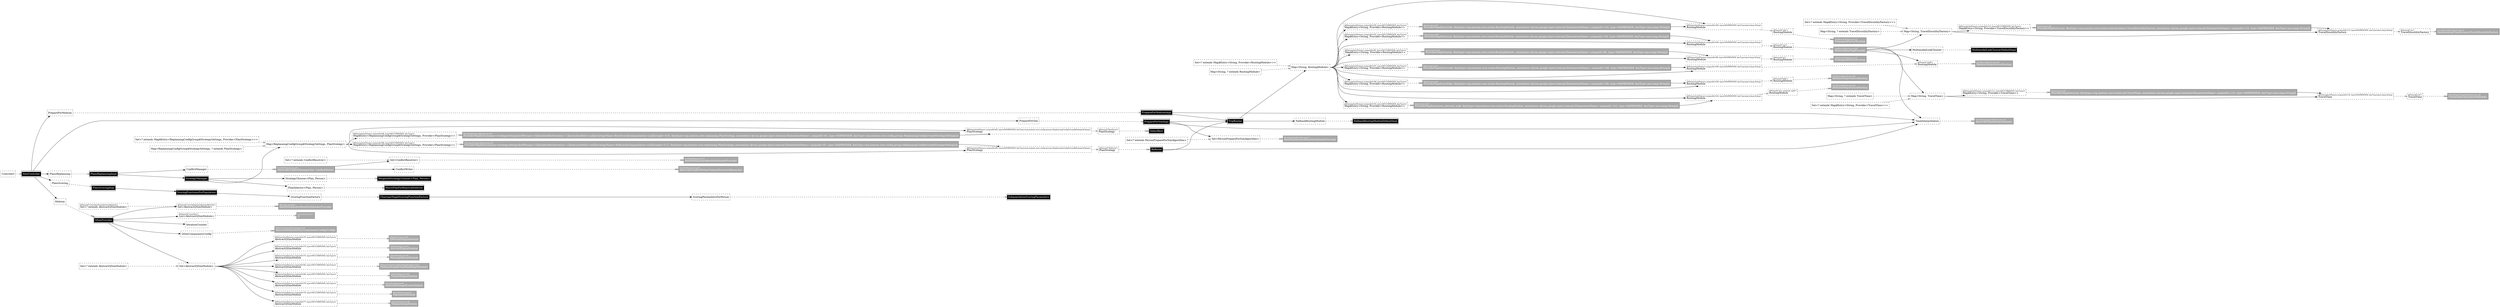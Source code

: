 digraph injector {
graph [rankdir=LR];
x31 [margin="0.02,0", shape=box, style=solid, label=<<table cellspacing="0" cellpadding="5" cellborder="0" border="0"><tr><td align="left" port="header" bgcolor="#aaaaaa"><font color="#ffffff" point-size="10">TripRouterModule.java:60<br align="left"/></font><font color="#ffffff">BeelineTeleportationRouting<br align="left"/></font></td></tr></table>>]
x37 [margin="0.02,0", shape=box, style=dashed, label=<<table cellspacing="0" cellpadding="5" cellborder="0" border="0"><tr><td align="left" port="header" bgcolor="#ffffff"><font color="#000000">Set&lt;? extends Map$Entry&lt;ReplanningConfigGroup$StrategySettings, Provider&lt;PlanStrategy&gt;&gt;&gt;<br align="left"/></font></td></tr></table>>]
x112 [margin="0.02,0", shape=box, style=dashed, label=<<table cellspacing="0" cellpadding="5" cellborder="0" border="0"><tr><td align="left" port="header" bgcolor="#ffffff"><font color="#000000" point-size="10">@Element(setName=,uniqueId=105, type=MULTIBINDER, keyType=)<br align="left"/></font><font color="#000000">Map$Entry&lt;String, Provider&lt;RoutingModule&gt;&gt;<br align="left"/></font></td></tr></table>>]
x91 [margin="0.02,0", shape=box, style=dashed, label=<<table cellspacing="0" cellpadding="5" cellborder="0" border="0"><tr><td align="left" port="header" bgcolor="#ffffff"><font color="#000000">Map&lt;String, ? extends TravelDisutilityFactory&gt;<br align="left"/></font></td></tr></table>>]
x20 [margin="0.02,0", shape=box, style=dashed, label=<<table cellspacing="0" cellpadding="5" cellborder="0" border="0"><tr><td align="left" port="header" bgcolor="#ffffff"><font color="#000000" point-size="10">@Element(setName=,uniqueId=76, type=MULTIBINDER, keyType=)<br align="left"/></font><font color="#000000">AbstractQSimModule<br align="left"/></font></td></tr></table>>]
x64 [margin="0.02,0", shape=box, style=dashed, label=<<table cellspacing="0" cellpadding="5" cellborder="0" border="0"><tr><td align="left" port="header" bgcolor="#ffffff"><font color="#000000">PlanSelector&lt;Plan, Person&gt;<br align="left"/></font></td></tr></table>>]
x11 [margin="0.02,0", shape=box, style=dashed, label=<<table cellspacing="0" cellpadding="5" cellborder="0" border="0"><tr><td align="left" port="header" bgcolor="#ffffff"><font color="#000000">Set&lt;ConflictResolver&gt;<br align="left"/></font></td></tr></table>>]
x113 [margin="0.02,0", shape=box, style=solid, label=<<table cellspacing="0" cellpadding="5" cellborder="0" border="0"><tr><td align="left" port="header" bgcolor="#aaaaaa"><font color="#ffffff" point-size="10">Injector.java:129<br align="left"/></font><font color="#ffffff">ProviderMapEntry(ride, Key[type=org.matsim.core.router.RoutingModule, annotation=@com.google.inject.internal.Element(setName=,uniqueId=104, type=MAPBINDER, keyType=java.lang.String)])<br align="left"/></font></td></tr></table>>]
x48 [margin="0.02,0", shape=box, style=dashed, label=<<table cellspacing="0" cellpadding="5" cellborder="0" border="0"><tr><td align="left" port="header" bgcolor="#ffffff"><font color="#000000">Set&lt;? extends PersonPrepareForSimAlgorithm&gt;<br align="left"/></font></td></tr></table>>]
x104 [margin="0.02,0", shape=box, style=dashed, label=<<table cellspacing="0" cellpadding="5" cellborder="0" border="0"><tr><td align="left" port="header" bgcolor="#ffffff"><font color="#000000">PlansReplanning<br align="left"/></font></td></tr></table>>]
x55 [margin="0.02,0", shape=box, style=dashed, label=<<table cellspacing="0" cellpadding="5" cellborder="0" border="0"><tr><td align="left" port="header" bgcolor="#ffffff"><font color="#000000" point-size="10">@Element(setName=,uniqueId=86, type=MULTIBINDER, keyType=)<br align="left"/></font><font color="#000000">Map$Entry&lt;ReplanningConfigGroup$StrategySettings, Provider&lt;PlanStrategy&gt;&gt;<br align="left"/></font></td></tr></table>>]
x56 [margin="0.02,0", shape=box, style=solid, label=<<table cellspacing="0" cellpadding="5" cellborder="0" border="0"><tr><td align="left" port="header" bgcolor="#aaaaaa"><font color="#ffffff" point-size="10">StrategyManagerModule.java:92<br align="left"/></font><font color="#ffffff">ProviderMapEntry([name=strategysettings][nOfParams=5][disableAfterIteration=-1][executionPath=null][strategyName=ReRoute][subpopulation=null][weight=0.1], Key[type=org.matsim.core.replanning.PlanStrategy, annotation=@com.google.inject.internal.Element(setName=,uniqueId=85, type=MAPBINDER, keyType=org.matsim.core.config.groups.ReplanningConfigGroup$StrategySettings)])<br align="left"/></font></td></tr></table>>]
x21 [margin="0.02,0", shape=box, style=solid, label=<<table cellspacing="0" cellpadding="5" cellborder="0" border="0"><tr><td align="left" port="header" bgcolor="#aaaaaa"><font color="#ffffff" point-size="10">QSimModule.java:85<br align="left"/></font><font color="#ffffff">QNetsimEngineModule<br align="left"/></font></td></tr></table>>]
x30 [margin="0.02,0", shape=box, style=dashed, label=<<table cellspacing="0" cellpadding="5" cellborder="0" border="0"><tr><td align="left" port="header" bgcolor="#ffffff"><font color="#000000" point-size="10">@Named("non_network_walk")<br align="left"/></font><font color="#000000">RoutingModule<br align="left"/></font></td></tr></table>>]
x73 [margin="0.02,0", shape=box, style=dashed, label=<<table cellspacing="0" cellpadding="5" cellborder="0" border="0"><tr><td align="left" port="header" bgcolor="#ffffff"><font color="#000000" point-size="10">@Element(setName=,uniqueId=102, type=MAPBINDER, keyType=java.lang.String)<br align="left"/></font><font color="#000000">RoutingModule<br align="left"/></font></td></tr></table>>]
x46 [margin="0.02,0", shape=box, style=solid, label=<<table cellspacing="0" cellpadding="5" cellborder="0" border="0"><tr><td align="left" port="header" bgcolor="#aaaaaa"><font color="#ffffff" point-size="10">Injector.java:129<br align="left"/></font><font color="#ffffff">ProviderMapEntry(car, Key[type=org.matsim.core.router.util.TravelTime, annotation=@com.google.inject.internal.Element(setName=,uniqueId=110, type=MAPBINDER, keyType=java.lang.String)])<br align="left"/></font></td></tr></table>>]
x79 [margin="0.02,0", shape=box, style=solid, label=<<table cellspacing="0" cellpadding="5" cellborder="0" border="0"><tr><td align="left" port="header" bgcolor="#aaaaaa"><font color="#ffffff" point-size="10">TimeInterpretationModule.java:16<br align="left"/></font><font color="#ffffff">#provideTimeInterpretation()<br align="left"/></font></td></tr></table>>]
x116 [margin="0.02,0", shape=box, style=solid, label=<<table cellspacing="0" cellpadding="5" cellborder="0" border="0"><tr><td align="left" port="header" bgcolor="#000000"><font color="#ffffff">QSimProvider<br align="left"/></font></td></tr></table>>]
x65 [margin="0.02,0", shape=box, style=solid, label=<<table cellspacing="0" cellpadding="5" cellborder="0" border="0"><tr><td align="left" port="header" bgcolor="#000000"><font color="#ffffff">WorstPlanForRemovalSelector<br align="left"/></font></td></tr></table>>]
x35 [margin="0.02,0", shape=box, style=dashed, label=<<table cellspacing="0" cellpadding="5" cellborder="0" border="0"><tr><td align="left" port="header" bgcolor="#ffffff"><font color="#000000" point-size="10">@Element(setName=,uniqueId=75, type=MULTIBINDER, keyType=)<br align="left"/></font><font color="#000000">AbstractQSimModule<br align="left"/></font></td></tr></table>>]
x59 [margin="0.02,0", shape=box, style=dashed, label=<<table cellspacing="0" cellpadding="5" cellborder="0" border="0"><tr><td align="left" port="header" bgcolor="#ffffff"><font color="#000000">PrepareForMobsim<br align="left"/></font></td></tr></table>>]
x98 [margin="0.02,0", shape=box, style=dashed, label=<<table cellspacing="0" cellpadding="5" cellborder="0" border="0"><tr><td align="left" port="header" bgcolor="#ffffff"><font color="#000000" point-size="10">@Element(setName=,uniqueId=103, type=MULTIBINDER, keyType=)<br align="left"/></font><font color="#000000">Map$Entry&lt;String, Provider&lt;RoutingModule&gt;&gt;<br align="left"/></font></td></tr></table>>]
x68 [margin="0.02,0", shape=box, style=dashed, label=<<table cellspacing="0" cellpadding="5" cellborder="0" border="0"><tr><td align="left" port="header" bgcolor="#ffffff"><font color="#000000">PrepareForSim<br align="left"/></font></td></tr></table>>]
x8 [margin="0.02,0", shape=box, style=dashed, label=<<table cellspacing="0" cellpadding="5" cellborder="0" border="0"><tr><td align="left" port="header" bgcolor="#ffffff"><font color="#000000">Set&lt;PersonPrepareForSimAlgorithm&gt;<br align="left"/></font></td></tr></table>>]
x25 [margin="0.02,0", shape=box, style=solid, label=<<table cellspacing="0" cellpadding="5" cellborder="0" border="0"><tr><td align="left" port="header" bgcolor="#aaaaaa"><font color="#ffffff" point-size="10">QSimModule.java:85<br align="left"/></font><font color="#ffffff">TeleportationModule<br align="left"/></font></td></tr></table>>]
x71 [margin="0.02,0", shape=box, style=dashed, label=<<table cellspacing="0" cellpadding="5" cellborder="0" border="0"><tr><td align="left" port="header" bgcolor="#ffffff"><font color="#000000" point-size="10">@Named("overridesFromAbstractModule")<br align="left"/></font><font color="#000000">Set&lt;AbstractQSimModule&gt;<br align="left"/></font></td></tr></table>>]
x82 [margin="0.02,0", shape=box, style=dashed, label=<<table cellspacing="0" cellpadding="5" cellborder="0" border="0"><tr><td align="left" port="header" bgcolor="#ffffff"><font color="#000000" point-size="10">@Named("overrides")<br align="left"/></font><font color="#000000">List&lt;AbstractQSimModule&gt;<br align="left"/></font></td></tr></table>>]
x92 [margin="0.02,0", shape=box, style=dashed, label=<<table cellspacing="0" cellpadding="5" cellborder="0" border="0"><tr><td align="left" port="header" bgcolor="#ffffff"><font color="#000000" point-size="10">@Named("walk")<br align="left"/></font><font color="#000000">RoutingModule<br align="left"/></font></td></tr></table>>]
x0 [margin="0.02,0", shape=box, style=dashed, label=<<table cellspacing="0" cellpadding="5" cellborder="0" border="0"><tr><td align="left" port="header" bgcolor="#ffffff"><font color="#000000" point-size="10">@Named("car")<br align="left"/></font><font color="#000000">TravelDisutilityFactory<br align="left"/></font></td></tr></table>>]
x1 [margin="0.02,0", shape=box, style=solid, label=<<table cellspacing="0" cellpadding="5" cellborder="0" border="0"><tr><td align="left" port="header" bgcolor="#aaaaaa"><font color="#ffffff" point-size="10">TravelDisutilityModule.java:37<br align="left"/></font><font color="#ffffff">RandomizingTimeDistanceTravelDisutilityFactory<br align="left"/></font></td></tr></table>>]
x110 [margin="0.02,0", shape=box, style=dashed, label=<<table cellspacing="0" cellpadding="5" cellborder="0" border="0"><tr><td align="left" port="header" bgcolor="#ffffff"><font color="#000000" point-size="10">@Element(setName=,uniqueId=107, type=MULTIBINDER, keyType=)<br align="left"/></font><font color="#000000">Map$Entry&lt;String, Provider&lt;RoutingModule&gt;&gt;<br align="left"/></font></td></tr></table>>]
x18 [margin="0.02,0", shape=box, style=dashed, label=<<table cellspacing="0" cellpadding="5" cellborder="0" border="0"><tr><td align="left" port="header" bgcolor="#ffffff"><font color="#000000">Set&lt;? extends Map$Entry&lt;String, Provider&lt;TravelDisutilityFactory&gt;&gt;&gt;<br align="left"/></font></td></tr></table>>]
x54 [margin="0.02,0", shape=box, style=solid, label=<<table cellspacing="0" cellpadding="5" cellborder="0" border="0"><tr><td align="left" port="header" bgcolor="#000000"><font color="#ffffff">CharyparNagelScoringFunctionFactory<br align="left"/></font></td></tr></table>>]
x57 [margin="0.02,0", shape=box, style=dashed, label=<<table cellspacing="0" cellpadding="5" cellborder="0" border="0"><tr><td align="left" port="header" bgcolor="#ffffff"><font color="#000000">StrategyChooser&lt;Plan, Person&gt;<br align="left"/></font></td></tr></table>>]
x2 [margin="0.02,0", shape=box, style=dashed, label=<<table cellspacing="0" cellpadding="5" cellborder="0" border="0"><tr><td align="left" port="header" bgcolor="#ffffff"><font color="#000000" point-size="10">@Named("ReRoute")<br align="left"/></font><font color="#000000">PlanStrategy<br align="left"/></font></td></tr></table>>]
x106 [margin="0.02,0", shape=box, style=dashed, label=<<table cellspacing="0" cellpadding="5" cellborder="0" border="0"><tr><td align="left" port="header" bgcolor="#ffffff"><font color="#000000" point-size="10">@Element(setName=,uniqueId=99, type=MULTIBINDER, keyType=)<br align="left"/></font><font color="#000000">Map$Entry&lt;String, Provider&lt;RoutingModule&gt;&gt;<br align="left"/></font></td></tr></table>>]
x33 [margin="0.02,0", shape=box, style=dashed, label=<<table cellspacing="0" cellpadding="5" cellborder="0" border="0"><tr><td align="left" port="header" bgcolor="#ffffff"><font color="#000000" point-size="10">@Element(setName=,uniqueId=74, type=MULTIBINDER, keyType=)<br align="left"/></font><font color="#000000">AbstractQSimModule<br align="left"/></font></td></tr></table>>]
x16 [margin="0.02,0", shape=box, style=dashed, label=<<table cellspacing="0" cellpadding="5" cellborder="0" border="0"><tr><td align="left" port="header" bgcolor="#ffffff"><font color="#000000" point-size="10">@Element(setName=,uniqueId=82, type=MULTIBINDER, keyType=)<br align="left"/></font><font color="#000000">AbstractQSimModule<br align="left"/></font></td></tr></table>>]
x76 [margin="0.02,0", shape=box, style=dashed, label=<<table cellspacing="0" cellpadding="5" cellborder="0" border="0"><tr><td align="left" port="header" bgcolor="#ffffff"><font color="#000000" point-size="10">@Element(setName=,uniqueId=104, type=MAPBINDER, keyType=java.lang.String)<br align="left"/></font><font color="#000000">RoutingModule<br align="left"/></font></td></tr></table>>]
x27 [margin="0.02,0", shape=box, style=solid, label=<<table cellspacing="0" cellpadding="5" cellborder="0" border="0"><tr><td align="left" port="header" bgcolor="#aaaaaa"><font color="#ffffff" point-size="10">QSimModule.java:85<br align="left"/></font><font color="#ffffff">PopulationModule<br align="left"/></font></td></tr></table>>]
x117 [margin="0.02,0", shape=box, style=dashed, label=<<table cellspacing="0" cellpadding="5" cellborder="0" border="0"><tr><td align="left" port="header" bgcolor="#ffffff"><font color="#000000" point-size="10">@Named("overridesFromAbstractModule")<br align="left"/></font><font color="#000000">Set&lt;? extends AbstractQSimModule&gt;<br align="left"/></font></td></tr></table>>]
x90 [margin="0.02,0", shape=box, style=dashed, label=<<table cellspacing="0" cellpadding="5" cellborder="0" border="0"><tr><td align="left" port="header" bgcolor="#ffffff"><font color="#000000" point-size="10">@Element(setName=,uniqueId=85, type=MAPBINDER, keyType=org.matsim.core.config.groups.ReplanningConfigGroup$StrategySettings)<br align="left"/></font><font color="#000000">PlanStrategy<br align="left"/></font></td></tr></table>>]
x114 [margin="0.02,0", shape=box, style=dashed, label=<<table cellspacing="0" cellpadding="5" cellborder="0" border="0"><tr><td align="left" port="header" bgcolor="#ffffff"><font color="#000000">PlansScoring<br align="left"/></font></td></tr></table>>]
x45 [margin="0.02,0", shape=box, style=dashed, label=<<table cellspacing="0" cellpadding="5" cellborder="0" border="0"><tr><td align="left" port="header" bgcolor="#ffffff"><font color="#000000" point-size="10">@Element(setName=,uniqueId=111, type=MULTIBINDER, keyType=)<br align="left"/></font><font color="#000000">Map$Entry&lt;String, Provider&lt;TravelTime&gt;&gt;<br align="left"/></font></td></tr></table>>]
x42 [margin="0.02,0", shape=box, style=dashed, label=<<table cellspacing="0" cellpadding="5" cellborder="0" border="0"><tr><td align="left" port="header" bgcolor="#ffffff"><font color="#000000">Set&lt;? extends ConflictResolver&gt;<br align="left"/></font></td></tr></table>>]
x72 [margin="0.02,0", shape=box, style=solid, label=<<table cellspacing="0" cellpadding="5" cellborder="0" border="0"><tr><td align="left" port="header" bgcolor="#aaaaaa"><font color="#ffffff" point-size="10">Modules.java:238<br align="left"/></font><font color="#ffffff">RealMultibinder$RealMultibinderProvider<br align="left"/></font></td></tr></table>>]
x96 [margin="0.02,0", shape=box, style=dashed, label=<<table cellspacing="0" cellpadding="5" cellborder="0" border="0"><tr><td align="left" port="header" bgcolor="#ffffff"><font color="#000000">ConflictManager<br align="left"/></font></td></tr></table>>]
x78 [margin="0.02,0", shape=box, style=dashed, label=<<table cellspacing="0" cellpadding="5" cellborder="0" border="0"><tr><td align="left" port="header" bgcolor="#ffffff"><font color="#000000">TimeInterpretation<br align="left"/></font></td></tr></table>>]
x63 [margin="0.02,0", shape=box, style=dashed, label=<<table cellspacing="0" cellpadding="5" cellborder="0" border="0"><tr><td align="left" port="header" bgcolor="#ffffff"><font color="#000000">IterationCounter<br align="left"/></font></td></tr></table>>]
x100 [margin="0.02,0", shape=box, style=solid, label=<<table cellspacing="0" cellpadding="5" cellborder="0" border="0"><tr><td align="left" port="header" bgcolor="#000000"><font color="#ffffff">WeightedStrategyChooser&lt;Plan, Person&gt;<br align="left"/></font></td></tr></table>>]
x58 [margin="0.02,0", shape=box, style=dashed, label=<<table cellspacing="0" cellpadding="5" cellborder="0" border="0"><tr><td align="left" port="header" bgcolor="#ffffff"><font color="#000000">Map&lt;String, ? extends RoutingModule&gt;<br align="left"/></font></td></tr></table>>]
x99 [margin="0.02,0", shape=box, style=solid, label=<<table cellspacing="0" cellpadding="5" cellborder="0" border="0"><tr><td align="left" port="header" bgcolor="#aaaaaa"><font color="#ffffff" point-size="10">Injector.java:129<br align="left"/></font><font color="#ffffff">ProviderMapEntry(non_network_walk, Key[type=org.matsim.core.router.RoutingModule, annotation=@com.google.inject.internal.Element(setName=,uniqueId=102, type=MAPBINDER, keyType=java.lang.String)])<br align="left"/></font></td></tr></table>>]
x89 [margin="0.02,0", shape=box, style=dashed, label=<<table cellspacing="0" cellpadding="5" cellborder="0" border="0"><tr><td align="left" port="header" bgcolor="#ffffff"><font color="#000000" point-size="10">@Element(setName=,uniqueId=110, type=MAPBINDER, keyType=java.lang.String)<br align="left"/></font><font color="#000000">TravelTime<br align="left"/></font></td></tr></table>>]
x29 [margin="0.02,0", shape=box, style=solid, label=<<table cellspacing="0" cellpadding="5" cellborder="0" border="0"><tr><td align="left" port="header" bgcolor="#aaaaaa"><font color="#ffffff" point-size="10">QSimModule.java:85<br align="left"/></font><font color="#ffffff">NetworkChangeEventsModule<br align="left"/></font></td></tr></table>>]
x12 [margin="0.02,0", shape=box, style=solid, label=<<table cellspacing="0" cellpadding="5" cellborder="0" border="0"><tr><td align="left" port="header" bgcolor="#aaaaaa"><font color="#ffffff" point-size="10">ConflictModule.java:57<br align="left"/></font><font color="#ffffff">RealMultibinder$RealMultibinderProvider<br align="left"/></font></td></tr></table>>]
x67 [margin="0.02,0", shape=box, style=solid, label=<<table cellspacing="0" cellpadding="5" cellborder="0" border="0"><tr><td align="left" port="header" bgcolor="#000000"><font color="#ffffff">NewControler<br align="left"/></font></td></tr></table>>]
x47 [margin="0.02,0", shape=box, style=dashed, label=<<table cellspacing="0" cellpadding="5" cellborder="0" border="0"><tr><td align="left" port="header" bgcolor="#ffffff"><font color="#000000">Map&lt;String, RoutingModule&gt;<br align="left"/></font></td></tr></table>>]
x61 [margin="0.02,0", shape=box, style=dashed, label=<<table cellspacing="0" cellpadding="5" cellborder="0" border="0"><tr><td align="left" port="header" bgcolor="#ffffff"><font color="#000000">Set&lt;? extends Map$Entry&lt;String, Provider&lt;RoutingModule&gt;&gt;&gt;<br align="left"/></font></td></tr></table>>]
x126 [margin="0.02,0", shape=box, style=solid, label=<<table cellspacing="0" cellpadding="5" cellborder="0" border="0"><tr><td align="left" port="header" bgcolor="#000000"><font color="#ffffff">MultimodalLinkChooserDefaultImpl<br align="left"/></font></td></tr></table>>]
x3 [margin="0.02,0", shape=box, style=solid, label=<<table cellspacing="0" cellpadding="5" cellborder="0" border="0"><tr><td align="left" port="header" bgcolor="#000000"><font color="#ffffff">StrategyManager<br align="left"/></font></td></tr></table>>]
x13 [margin="0.02,0", shape=box, style=dashed, label=<<table cellspacing="0" cellpadding="5" cellborder="0" border="0"><tr><td align="left" port="header" bgcolor="#ffffff"><font color="#000000" point-size="10">@Element(setName=,uniqueId=112, type=MAPBINDER, keyType=java.lang.String)<br align="left"/></font><font color="#000000">TravelDisutilityFactory<br align="left"/></font></td></tr></table>>]
x81 [margin="0.02,0", shape=box, style=solid, label=<<table cellspacing="0" cellpadding="5" cellborder="0" border="0"><tr><td align="left" port="header" bgcolor="#aaaaaa"><font color="#ffffff" point-size="10">TripRouterModule.java:60<br align="left"/></font><font color="#ffffff">BeelineTeleportationRouting<br align="left"/></font></td></tr></table>>]
x121 [margin="0.02,0", shape=box, style=dashed, label=<<table cellspacing="0" cellpadding="5" cellborder="0" border="0"><tr><td align="left" port="header" bgcolor="#ffffff"><font color="#000000" point-size="10">@Named("pt")<br align="left"/></font><font color="#000000">RoutingModule<br align="left"/></font></td></tr></table>>]
x122 [margin="0.02,0", shape=box, style=solid, label=<<table cellspacing="0" cellpadding="5" cellborder="0" border="0"><tr><td align="left" port="header" bgcolor="#aaaaaa"><font color="#ffffff" point-size="10">TripRouterModule.java:57<br align="left"/></font><font color="#ffffff">FreespeedFactorRouting<br align="left"/></font></td></tr></table>>]
x39 [margin="0.02,0", shape=box, style=dashed, label=<<table cellspacing="0" cellpadding="5" cellborder="0" border="0"><tr><td align="left" port="header" bgcolor="#ffffff"><font color="#000000">Mobsim<br align="left"/></font></td></tr></table>>]
x44 [margin="0.02,0", shape=box, style=solid, label=<<table cellspacing="0" cellpadding="5" cellborder="0" border="0"><tr><td align="left" port="header" bgcolor="#aaaaaa"><font color="#ffffff" point-size="10">TripRouterModule.java:57<br align="left"/></font><font color="#ffffff">FreespeedFactorRouting<br align="left"/></font></td></tr></table>>]
x23 [margin="0.02,0", shape=box, style=solid, label=<<table cellspacing="0" cellpadding="5" cellborder="0" border="0"><tr><td align="left" port="header" bgcolor="#aaaaaa"><font color="#ffffff" point-size="10">Injector.java:129<br align="left"/></font><font color="#ffffff">ProviderMapEntry(car, Key[type=org.matsim.core.router.costcalculators.TravelDisutilityFactory, annotation=@com.google.inject.internal.Element(setName=,uniqueId=112, type=MAPBINDER, keyType=java.lang.String)])<br align="left"/></font></td></tr></table>>]
x32 [margin="0.02,0", shape=box, style=dashed, label=<<table cellspacing="0" cellpadding="5" cellborder="0" border="0"><tr><td align="left" port="header" bgcolor="#ffffff"><font color="#000000">FallbackRoutingModule<br align="left"/></font></td></tr></table>>]
x88 [margin="0.02,0", shape=box, style=solid, label=<<table cellspacing="0" cellpadding="5" cellborder="0" border="0"><tr><td align="left" port="header" bgcolor="#aaaaaa"><font color="#ffffff" point-size="10">TripRouterModule.java:68<br align="left"/></font><font color="#ffffff">NetworkRoutingProvider<br align="left"/></font></td></tr></table>>]
x109 [margin="0.02,0", shape=box, style=solid, label=<<table cellspacing="0" cellpadding="5" cellborder="0" border="0"><tr><td align="left" port="header" bgcolor="#aaaaaa"><font color="#ffffff" point-size="10">Injector.java:129<br align="left"/></font><font color="#ffffff">ProviderMapEntry(bike, Key[type=org.matsim.core.router.RoutingModule, annotation=@com.google.inject.internal.Element(setName=,uniqueId=108, type=MAPBINDER, keyType=java.lang.String)])<br align="left"/></font></td></tr></table>>]
x108 [margin="0.02,0", shape=box, style=dashed, label=<<table cellspacing="0" cellpadding="5" cellborder="0" border="0"><tr><td align="left" port="header" bgcolor="#ffffff"><font color="#000000" point-size="10">@Element(setName=,uniqueId=109, type=MULTIBINDER, keyType=)<br align="left"/></font><font color="#000000">Map$Entry&lt;String, Provider&lt;RoutingModule&gt;&gt;<br align="left"/></font></td></tr></table>>]
x86 [margin="0.02,0", shape=box, style=dashed, label=<<table cellspacing="0" cellpadding="5" cellborder="0" border="0"><tr><td align="left" port="header" bgcolor="#ffffff"><font color="#000000" point-size="10">@Named("BestScore")<br align="left"/></font><font color="#000000">PlanStrategy<br align="left"/></font></td></tr></table>>]
x62 [margin="0.02,0", shape=box, style=dashed, label=<<table cellspacing="0" cellpadding="5" cellborder="0" border="0"><tr><td align="left" port="header" bgcolor="#ffffff"><font color="#000000">ControlerI<br align="left"/></font></td></tr></table>>]
x77 [margin="0.02,0", shape=box, style=dashed, label=<<table cellspacing="0" cellpadding="5" cellborder="0" border="0"><tr><td align="left" port="header" bgcolor="#ffffff"><font color="#000000" point-size="10">@Element(setName=,uniqueId=106, type=MAPBINDER, keyType=java.lang.String)<br align="left"/></font><font color="#000000">RoutingModule<br align="left"/></font></td></tr></table>>]
x14 [margin="0.02,0", shape=box, style=dashed, label=<<table cellspacing="0" cellpadding="5" cellborder="0" border="0"><tr><td align="left" port="header" bgcolor="#ffffff"><font color="#000000" point-size="10">@Element(setName=,uniqueId=80, type=MULTIBINDER, keyType=)<br align="left"/></font><font color="#000000">AbstractQSimModule<br align="left"/></font></td></tr></table>>]
x87 [margin="0.02,0", shape=box, style=dashed, label=<<table cellspacing="0" cellpadding="5" cellborder="0" border="0"><tr><td align="left" port="header" bgcolor="#ffffff"><font color="#000000" point-size="10">@Named("car")<br align="left"/></font><font color="#000000">RoutingModule<br align="left"/></font></td></tr></table>>]
x101 [margin="0.02,0", shape=box, style=dashed, label=<<table cellspacing="0" cellpadding="5" cellborder="0" border="0"><tr><td align="left" port="header" bgcolor="#ffffff"><font color="#000000">Map&lt;ReplanningConfigGroup$StrategySettings, PlanStrategy&gt;<br align="left"/></font></td></tr></table>>]
x105 [margin="0.02,0", shape=box, style=solid, label=<<table cellspacing="0" cellpadding="5" cellborder="0" border="0"><tr><td align="left" port="header" bgcolor="#000000"><font color="#ffffff">PlansReplanningImpl<br align="left"/></font></td></tr></table>>]
x75 [margin="0.02,0", shape=box, style=dashed, label=<<table cellspacing="0" cellpadding="5" cellborder="0" border="0"><tr><td align="left" port="header" bgcolor="#ffffff"><font color="#000000" point-size="10">@Element(setName=,uniqueId=98, type=MAPBINDER, keyType=java.lang.String)<br align="left"/></font><font color="#000000">RoutingModule<br align="left"/></font></td></tr></table>>]
x6 [margin="0.02,0", shape=box, style=solid, label=<<table cellspacing="0" cellpadding="5" cellborder="0" border="0"><tr><td align="left" port="header" bgcolor="#aaaaaa"><font color="#ffffff" point-size="10">QSimComponentsModule.java:34<br align="left"/></font><font color="#ffffff">#provideDefaultQSimComponentsConfig(Config)<br align="left"/></font></td></tr></table>>]
x97 [margin="0.02,0", shape=box, style=solid, label=<<table cellspacing="0" cellpadding="5" cellborder="0" border="0"><tr><td align="left" port="header" bgcolor="#aaaaaa"><font color="#ffffff" point-size="10">ConflictModule.java:45<br align="left"/></font><font color="#ffffff">#provideConflictManager(Set, ConflictWriter)<br align="left"/></font></td></tr></table>>]
x28 [margin="0.02,0", shape=box, style=dashed, label=<<table cellspacing="0" cellpadding="5" cellborder="0" border="0"><tr><td align="left" port="header" bgcolor="#ffffff"><font color="#000000" point-size="10">@Element(setName=,uniqueId=79, type=MULTIBINDER, keyType=)<br align="left"/></font><font color="#000000">AbstractQSimModule<br align="left"/></font></td></tr></table>>]
x69 [margin="0.02,0", shape=box, style=solid, label=<<table cellspacing="0" cellpadding="5" cellborder="0" border="0"><tr><td align="left" port="header" bgcolor="#000000"><font color="#ffffff">PrepareForSimImpl<br align="left"/></font></td></tr></table>>]
x95 [margin="0.02,0", shape=box, style=dashed, label=<<table cellspacing="0" cellpadding="5" cellborder="0" border="0"><tr><td align="left" port="header" bgcolor="#ffffff"><font color="#000000">Set&lt;AbstractQSimModule&gt;<br align="left"/></font></td></tr></table>>]
x94 [margin="0.02,0", shape=box, style=dashed, label=<<table cellspacing="0" cellpadding="5" cellborder="0" border="0"><tr><td align="left" port="header" bgcolor="#ffffff"><font color="#000000" point-size="10">@Element(setName=,uniqueId=83, type=MAPBINDER, keyType=org.matsim.core.config.groups.ReplanningConfigGroup$StrategySettings)<br align="left"/></font><font color="#000000">PlanStrategy<br align="left"/></font></td></tr></table>>]
x125 [margin="0.02,0", shape=box, style=dashed, label=<<table cellspacing="0" cellpadding="5" cellborder="0" border="0"><tr><td align="left" port="header" bgcolor="#ffffff"><font color="#000000">Map&lt;String, TravelDisutilityFactory&gt;<br align="left"/></font></td></tr></table>>]
x15 [margin="0.02,0", shape=box, style=solid, label=<<table cellspacing="0" cellpadding="5" cellborder="0" border="0"><tr><td align="left" port="header" bgcolor="#aaaaaa"><font color="#ffffff" point-size="10">QSimModule.java:85<br align="left"/></font><font color="#ffffff">TransitEngineModule<br align="left"/></font></td></tr></table>>]
x103 [margin="0.02,0", shape=box, style=solid, label=<<table cellspacing="0" cellpadding="5" cellborder="0" border="0"><tr><td align="left" port="header" bgcolor="#aaaaaa"><font color="#ffffff" point-size="10">Injector.java:129<br align="left"/></font><font color="#ffffff">ProviderMapEntry(car, Key[type=org.matsim.core.router.RoutingModule, annotation=@com.google.inject.internal.Element(setName=,uniqueId=100, type=MAPBINDER, keyType=java.lang.String)])<br align="left"/></font></td></tr></table>>]
x19 [margin="0.02,0", shape=box, style=dashed, label=<<table cellspacing="0" cellpadding="5" cellborder="0" border="0"><tr><td align="left" port="header" bgcolor="#ffffff"><font color="#000000">Map&lt;String, TravelTime&gt;<br align="left"/></font></td></tr></table>>]
x80 [margin="0.02,0", shape=box, style=dashed, label=<<table cellspacing="0" cellpadding="5" cellborder="0" border="0"><tr><td align="left" port="header" bgcolor="#ffffff"><font color="#000000" point-size="10">@Named("bike")<br align="left"/></font><font color="#000000">RoutingModule<br align="left"/></font></td></tr></table>>]
x123 [margin="0.02,0", shape=box, style=solid, label=<<table cellspacing="0" cellpadding="5" cellborder="0" border="0"><tr><td align="left" port="header" bgcolor="#000000"><font color="#ffffff">SelectBest<br align="left"/></font></td></tr></table>>]
x22 [margin="0.02,0", shape=box, style=dashed, label=<<table cellspacing="0" cellpadding="5" cellborder="0" border="0"><tr><td align="left" port="header" bgcolor="#ffffff"><font color="#000000" point-size="10">@Element(setName=,uniqueId=113, type=MULTIBINDER, keyType=)<br align="left"/></font><font color="#000000">Map$Entry&lt;String, Provider&lt;TravelDisutilityFactory&gt;&gt;<br align="left"/></font></td></tr></table>>]
x118 [margin="0.02,0", shape=box, style=dashed, label=<<table cellspacing="0" cellpadding="5" cellborder="0" border="0"><tr><td align="left" port="header" bgcolor="#ffffff"><font color="#000000">ConflictWriter<br align="left"/></font></td></tr></table>>]
x40 [margin="0.02,0", shape=box, style=dashed, label=<<table cellspacing="0" cellpadding="5" cellborder="0" border="0"><tr><td align="left" port="header" bgcolor="#ffffff"><font color="#000000">ScoringFunctionFactory<br align="left"/></font></td></tr></table>>]
x43 [margin="0.02,0", shape=box, style=dashed, label=<<table cellspacing="0" cellpadding="5" cellborder="0" border="0"><tr><td align="left" port="header" bgcolor="#ffffff"><font color="#000000" point-size="10">@Named("ride")<br align="left"/></font><font color="#000000">RoutingModule<br align="left"/></font></td></tr></table>>]
x7 [margin="0.02,0", shape=box, style=dashed, label=<<table cellspacing="0" cellpadding="5" cellborder="0" border="0"><tr><td align="left" port="header" bgcolor="#ffffff"><font color="#000000">Map&lt;ReplanningConfigGroup$StrategySettings, ? extends PlanStrategy&gt;<br align="left"/></font></td></tr></table>>]
x50 [margin="0.02,0", shape=box, style=solid, label=<<table cellspacing="0" cellpadding="5" cellborder="0" border="0"><tr><td align="left" port="header" bgcolor="#aaaaaa"><font color="#ffffff" point-size="10">TravelTimeCalculatorModule.java:68<br align="left"/></font><font color="#ffffff">TravelTimeCalculatorModule$1<br align="left"/></font></td></tr></table>>]
x83 [margin="0.02,0", shape=box, style=solid, label=<<table cellspacing="0" cellpadding="5" cellborder="0" border="0"><tr><td align="left" port="header" bgcolor="#aaaaaa"><font color="#ffffff" point-size="10">Controler.java:215<br align="left"/></font><font color="#ffffff">[]<br align="left"/></font></td></tr></table>>]
x93 [margin="0.02,0", shape=box, style=solid, label=<<table cellspacing="0" cellpadding="5" cellborder="0" border="0"><tr><td align="left" port="header" bgcolor="#aaaaaa"><font color="#ffffff" point-size="10">TripRouterModule.java:60<br align="left"/></font><font color="#ffffff">BeelineTeleportationRouting<br align="left"/></font></td></tr></table>>]
x4 [margin="0.02,0", shape=box, style=dashed, label=<<table cellspacing="0" cellpadding="5" cellborder="0" border="0"><tr><td align="left" port="header" bgcolor="#ffffff"><font color="#000000">Set&lt;? extends AbstractQSimModule&gt;<br align="left"/></font></td></tr></table>>]
x26 [margin="0.02,0", shape=box, style=dashed, label=<<table cellspacing="0" cellpadding="5" cellborder="0" border="0"><tr><td align="left" port="header" bgcolor="#ffffff"><font color="#000000" point-size="10">@Element(setName=,uniqueId=78, type=MULTIBINDER, keyType=)<br align="left"/></font><font color="#000000">AbstractQSimModule<br align="left"/></font></td></tr></table>>]
x120 [margin="0.02,0", shape=box, style=dashed, label=<<table cellspacing="0" cellpadding="5" cellborder="0" border="0"><tr><td align="left" port="header" bgcolor="#ffffff"><font color="#000000">Set&lt;? extends Map$Entry&lt;String, Provider&lt;TravelTime&gt;&gt;&gt;<br align="left"/></font></td></tr></table>>]
x124 [margin="0.02,0", shape=box, style=solid, label=<<table cellspacing="0" cellpadding="5" cellborder="0" border="0"><tr><td align="left" port="header" bgcolor="#000000"><font color="#ffffff">FallbackRoutingModuleDefaultImpl<br align="left"/></font></td></tr></table>>]
x49 [margin="0.02,0", shape=box, style=dashed, label=<<table cellspacing="0" cellpadding="5" cellborder="0" border="0"><tr><td align="left" port="header" bgcolor="#ffffff"><font color="#000000" point-size="10">@Named("car")<br align="left"/></font><font color="#000000">TravelTime<br align="left"/></font></td></tr></table>>]
x84 [margin="0.02,0", shape=box, style=dashed, label=<<table cellspacing="0" cellpadding="5" cellborder="0" border="0"><tr><td align="left" port="header" bgcolor="#ffffff"><font color="#000000">ScoringParametersForPerson<br align="left"/></font></td></tr></table>>]
x17 [margin="0.02,0", shape=box, style=solid, label=<<table cellspacing="0" cellpadding="5" cellborder="0" border="0"><tr><td align="left" port="header" bgcolor="#aaaaaa"><font color="#ffffff" point-size="10">MobsimScopeEventHandlingModule.java:41<br align="left"/></font><font color="#ffffff">MobsimScopeEventHandlingModule$1<br align="left"/></font></td></tr></table>>]
x111 [margin="0.02,0", shape=box, style=solid, label=<<table cellspacing="0" cellpadding="5" cellborder="0" border="0"><tr><td align="left" port="header" bgcolor="#aaaaaa"><font color="#ffffff" point-size="10">Injector.java:129<br align="left"/></font><font color="#ffffff">ProviderMapEntry(walk, Key[type=org.matsim.core.router.RoutingModule, annotation=@com.google.inject.internal.Element(setName=,uniqueId=106, type=MAPBINDER, keyType=java.lang.String)])<br align="left"/></font></td></tr></table>>]
x115 [margin="0.02,0", shape=box, style=solid, label=<<table cellspacing="0" cellpadding="5" cellborder="0" border="0"><tr><td align="left" port="header" bgcolor="#000000"><font color="#ffffff">PlansScoringImpl<br align="left"/></font></td></tr></table>>]
x51 [margin="0.02,0", shape=box, style=dashed, label=<<table cellspacing="0" cellpadding="5" cellborder="0" border="0"><tr><td align="left" port="header" bgcolor="#ffffff"><font color="#000000" point-size="10">@Element(setName=,uniqueId=84, type=MULTIBINDER, keyType=)<br align="left"/></font><font color="#000000">Map$Entry&lt;ReplanningConfigGroup$StrategySettings, Provider&lt;PlanStrategy&gt;&gt;<br align="left"/></font></td></tr></table>>]
x53 [margin="0.02,0", shape=box, style=dashed, label=<<table cellspacing="0" cellpadding="5" cellborder="0" border="0"><tr><td align="left" port="header" bgcolor="#ffffff"><font color="#000000">Map&lt;String, ? extends TravelTime&gt;<br align="left"/></font></td></tr></table>>]
x85 [margin="0.02,0", shape=box, style=solid, label=<<table cellspacing="0" cellpadding="5" cellborder="0" border="0"><tr><td align="left" port="header" bgcolor="#000000"><font color="#ffffff">SubpopulationScoringParameters<br align="left"/></font></td></tr></table>>]
x52 [margin="0.02,0", shape=box, style=solid, label=<<table cellspacing="0" cellpadding="5" cellborder="0" border="0"><tr><td align="left" port="header" bgcolor="#aaaaaa"><font color="#ffffff" point-size="10">StrategyManagerModule.java:92<br align="left"/></font><font color="#ffffff">ProviderMapEntry([name=strategysettings][nOfParams=5][disableAfterIteration=-1][executionPath=null][strategyName=BestScore][subpopulation=null][weight=0.9], Key[type=org.matsim.core.replanning.PlanStrategy, annotation=@com.google.inject.internal.Element(setName=,uniqueId=83, type=MAPBINDER, keyType=org.matsim.core.config.groups.ReplanningConfigGroup$StrategySettings)])<br align="left"/></font></td></tr></table>>]
x34 [margin="0.02,0", shape=box, style=solid, label=<<table cellspacing="0" cellpadding="5" cellborder="0" border="0"><tr><td align="left" port="header" bgcolor="#aaaaaa"><font color="#ffffff" point-size="10">QSimModule.java:85<br align="left"/></font><font color="#ffffff">MessageQueueModule<br align="left"/></font></td></tr></table>>]
x5 [margin="0.02,0", shape=box, style=dashed, label=<<table cellspacing="0" cellpadding="5" cellborder="0" border="0"><tr><td align="left" port="header" bgcolor="#ffffff"><font color="#000000">QSimComponentsConfig<br align="left"/></font></td></tr></table>>]
x74 [margin="0.02,0", shape=box, style=dashed, label=<<table cellspacing="0" cellpadding="5" cellborder="0" border="0"><tr><td align="left" port="header" bgcolor="#ffffff"><font color="#000000" point-size="10">@Element(setName=,uniqueId=108, type=MAPBINDER, keyType=java.lang.String)<br align="left"/></font><font color="#000000">RoutingModule<br align="left"/></font></td></tr></table>>]
x38 [margin="0.02,0", shape=box, style=dashed, label=<<table cellspacing="0" cellpadding="5" cellborder="0" border="0"><tr><td align="left" port="header" bgcolor="#ffffff"><font color="#000000">MultimodalLinkChooser<br align="left"/></font></td></tr></table>>]
x60 [margin="0.02,0", shape=box, style=solid, label=<<table cellspacing="0" cellpadding="5" cellborder="0" border="0"><tr><td align="left" port="header" bgcolor="#000000"><font color="#ffffff">PrepareForMobsimImpl<br align="left"/></font></td></tr></table>>]
x70 [margin="0.02,0", shape=box, style=dashed, label=<<table cellspacing="0" cellpadding="5" cellborder="0" border="0"><tr><td align="left" port="header" bgcolor="#ffffff"><font color="#000000" point-size="10">@Element(setName=,uniqueId=100, type=MAPBINDER, keyType=java.lang.String)<br align="left"/></font><font color="#000000">RoutingModule<br align="left"/></font></td></tr></table>>]
x24 [margin="0.02,0", shape=box, style=dashed, label=<<table cellspacing="0" cellpadding="5" cellborder="0" border="0"><tr><td align="left" port="header" bgcolor="#ffffff"><font color="#000000" point-size="10">@Element(setName=,uniqueId=77, type=MULTIBINDER, keyType=)<br align="left"/></font><font color="#000000">AbstractQSimModule<br align="left"/></font></td></tr></table>>]
x119 [margin="0.02,0", shape=box, style=solid, label=<<table cellspacing="0" cellpadding="5" cellborder="0" border="0"><tr><td align="left" port="header" bgcolor="#aaaaaa"><font color="#ffffff" point-size="10">ConflictModule.java:38<br align="left"/></font><font color="#ffffff">#provideConflictWriter(OutputDirectoryHierarchy)<br align="left"/></font></td></tr></table>>]
x9 [margin="0.02,0", shape=box, style=solid, label=<<table cellspacing="0" cellpadding="5" cellborder="0" border="0"><tr><td align="left" port="header" bgcolor="#aaaaaa"><font color="#ffffff" point-size="10">NewControlerModule.java:47<br align="left"/></font><font color="#ffffff">RealMultibinder$RealMultibinderProvider<br align="left"/></font></td></tr></table>>]
x41 [margin="0.02,0", shape=box, style=solid, label=<<table cellspacing="0" cellpadding="5" cellborder="0" border="0"><tr><td align="left" port="header" bgcolor="#000000"><font color="#ffffff">ScoringFunctionsForPopulation<br align="left"/></font></td></tr></table>>]
x102 [margin="0.02,0", shape=box, style=dashed, label=<<table cellspacing="0" cellpadding="5" cellborder="0" border="0"><tr><td align="left" port="header" bgcolor="#ffffff"><font color="#000000" point-size="10">@Element(setName=,uniqueId=101, type=MULTIBINDER, keyType=)<br align="left"/></font><font color="#000000">Map$Entry&lt;String, Provider&lt;RoutingModule&gt;&gt;<br align="left"/></font></td></tr></table>>]
x36 [margin="0.02,0", shape=box, style=solid, label=<<table cellspacing="0" cellpadding="5" cellborder="0" border="0"><tr><td align="left" port="header" bgcolor="#aaaaaa"><font color="#ffffff" point-size="10">QSimModule.java:85<br align="left"/></font><font color="#ffffff">ActivityEngineModule<br align="left"/></font></td></tr></table>>]
x107 [margin="0.02,0", shape=box, style=solid, label=<<table cellspacing="0" cellpadding="5" cellborder="0" border="0"><tr><td align="left" port="header" bgcolor="#aaaaaa"><font color="#ffffff" point-size="10">Injector.java:129<br align="left"/></font><font color="#ffffff">ProviderMapEntry(pt, Key[type=org.matsim.core.router.RoutingModule, annotation=@com.google.inject.internal.Element(setName=,uniqueId=98, type=MAPBINDER, keyType=java.lang.String)])<br align="left"/></font></td></tr></table>>]
x66 [margin="0.02,0", shape=box, style=solid, label=<<table cellspacing="0" cellpadding="5" cellborder="0" border="0"><tr><td align="left" port="header" bgcolor="#000000"><font color="#ffffff">TripRouter<br align="left"/></font></td></tr></table>>]
x10 [margin="0.02,0", shape=box, style=solid, label=<<table cellspacing="0" cellpadding="5" cellborder="0" border="0"><tr><td align="left" port="header" bgcolor="#000000"><font color="#ffffff">ReRoute<br align="left"/></font></td></tr></table>>]
x0 -> x1 [style=dashed, arrowhead=onormal, arrowtail=none]
x2 -> x10 [style=dashed, arrowhead=onormalonormal, arrowtail=none]
x3:m_a15cbe:e -> x57 [style=solid, arrowhead=normal, arrowtail=none]
x3:m_a15cbe:e -> x101 [style=solid, arrowhead=normal, arrowtail=none]
x3:m_22c5ba93:e -> x64 [style=solid, arrowhead=normal, arrowtail=none]
x4 -> x95 [style=dashed, arrowhead=onormal, arrowtail=none]
x5 -> x6 [style=dashed, arrowhead=onormalonormal, arrowtail=none]
x7 -> x101 [style=dashed, arrowhead=onormal, arrowtail=none]
x8 -> x9 [style=dashed, arrowhead=onormalonormal, arrowtail=none]
x10:m_83ba1d40:e -> x78 [style=solid, arrowhead=normal, arrowtail=none]
x10:m_19e208aa:e -> x66 [style=solid, arrowhead=normal, arrowtail=none]
x11 -> x12 [style=dashed, arrowhead=onormalonormal, arrowtail=none]
x13 -> x0 [style=dashed, arrowhead=onormal, arrowtail=none]
x19:header:e -> x89 [style=solid, arrowhead=normal, arrowtail=none]
x14 -> x15 [style=dashed, arrowhead=onormal, arrowtail=none]
x16 -> x17 [style=dashed, arrowhead=onormal, arrowtail=none]
x18 -> x125 [style=dashed, arrowhead=onormal, arrowtail=none]
x20 -> x21 [style=dashed, arrowhead=onormal, arrowtail=none]
x22 -> x23 [style=dashed, arrowhead=onormalonormal, arrowtail=none]
x23:header:e -> x13 [style=solid, arrowhead=normal, arrowtail=none]
x24 -> x25 [style=dashed, arrowhead=onormal, arrowtail=none]
x26 -> x27 [style=dashed, arrowhead=onormal, arrowtail=none]
x28 -> x29 [style=dashed, arrowhead=onormal, arrowtail=none]
x125:header:e -> x13 [style=solid, arrowhead=normal, arrowtail=none]
x30 -> x31 [style=dashed, arrowhead=onormalonormal, arrowtail=none]
x32 -> x124 [style=dashed, arrowhead=onormal, arrowtail=none]
x33 -> x34 [style=dashed, arrowhead=onormal, arrowtail=none]
x35 -> x36 [style=dashed, arrowhead=onormal, arrowtail=none]
x37 -> x101 [style=dashed, arrowhead=onormal, arrowtail=none]
x38 -> x126 [style=dashed, arrowhead=onormal, arrowtail=none]
x39 -> x116 [style=dashed, arrowhead=onormalonormal, arrowtail=none]
x40 -> x54 [style=dashed, arrowhead=onormal, arrowtail=none]
x41:m_d5fd2b09:e -> x40 [style=solid, arrowhead=normal, arrowtail=none]
x47:header:e -> x106 [style=solid, arrowhead=normal, arrowtail=none]
x47:header:e -> x102 [style=solid, arrowhead=normal, arrowtail=none]
x47:header:e -> x98 [style=solid, arrowhead=normal, arrowtail=none]
x47:header:e -> x112 [style=solid, arrowhead=normal, arrowtail=none]
x47:header:e -> x110 [style=solid, arrowhead=normal, arrowtail=none]
x47:header:e -> x108 [style=solid, arrowhead=normal, arrowtail=none]
x42 -> x11 [style=dashed, arrowhead=onormal, arrowtail=none]
x43 -> x44 [style=dashed, arrowhead=onormalonormal, arrowtail=none]
x45 -> x46 [style=dashed, arrowhead=onormalonormal, arrowtail=none]
x46:header:e -> x89 [style=solid, arrowhead=normal, arrowtail=none]
x47:header:e -> x75 [style=solid, arrowhead=normal, arrowtail=none]
x47:header:e -> x70 [style=solid, arrowhead=normal, arrowtail=none]
x47:header:e -> x73 [style=solid, arrowhead=normal, arrowtail=none]
x47:header:e -> x76 [style=solid, arrowhead=normal, arrowtail=none]
x47:header:e -> x77 [style=solid, arrowhead=normal, arrowtail=none]
x47:header:e -> x74 [style=solid, arrowhead=normal, arrowtail=none]
x125:header:e -> x22 [style=solid, arrowhead=normal, arrowtail=none]
x48 -> x8 [style=dashed, arrowhead=onormal, arrowtail=none]
x49 -> x50 [style=dashed, arrowhead=onormalonormal, arrowtail=none]
x51 -> x52 [style=dashed, arrowhead=onormalonormal, arrowtail=none]
x52:header:e -> x94 [style=solid, arrowhead=normal, arrowtail=none]
x53 -> x19 [style=dashed, arrowhead=onormal, arrowtail=none]
x54:m_5f750a8c:e -> x84 [style=solid, arrowhead=normal, arrowtail=none]
x101:header:e -> x94 [style=solid, arrowhead=normal, arrowtail=none]
x101:header:e -> x90 [style=solid, arrowhead=normal, arrowtail=none]
x101:header:e -> x51 [style=solid, arrowhead=normal, arrowtail=none]
x101:header:e -> x55 [style=solid, arrowhead=normal, arrowtail=none]
x55 -> x56 [style=dashed, arrowhead=onormalonormal, arrowtail=none]
x56:header:e -> x90 [style=solid, arrowhead=normal, arrowtail=none]
x57 -> x100 [style=dashed, arrowhead=onormal, arrowtail=none]
x58 -> x47 [style=dashed, arrowhead=onormal, arrowtail=none]
x59 -> x60 [style=dashed, arrowhead=onormal, arrowtail=none]
x60:m_e0740bbf:e -> x66 [style=solid, arrowhead=normal, arrowtail=none]
x60:m_e0740bbf:e -> x78 [style=solid, arrowhead=normal, arrowtail=none]
x61 -> x47 [style=dashed, arrowhead=onormal, arrowtail=none]
x62 -> x67 [style=dashed, arrowhead=onormal, arrowtail=none]
x95:header:e -> x33 [style=solid, arrowhead=normal, arrowtail=none]
x95:header:e -> x35 [style=solid, arrowhead=normal, arrowtail=none]
x95:header:e -> x20 [style=solid, arrowhead=normal, arrowtail=none]
x95:header:e -> x24 [style=solid, arrowhead=normal, arrowtail=none]
x95:header:e -> x26 [style=solid, arrowhead=normal, arrowtail=none]
x95:header:e -> x28 [style=solid, arrowhead=normal, arrowtail=none]
x95:header:e -> x14 [style=solid, arrowhead=normal, arrowtail=none]
x95:header:e -> x16 [style=solid, arrowhead=normal, arrowtail=none]
x64 -> x65 [style=dashed, arrowhead=onormal, arrowtail=none]
x66:m_40b051f1:e -> x47 [style=solid, arrowhead=normal, arrowtail=none]
x66:m_40b051f1:e -> x32 [style=solid, arrowhead=normal, arrowtail=none]
x67:m_86db3a50:e -> x68 [style=solid, arrowhead=normal, arrowtail=none]
x67:m_86db3a50:e -> x104 [style=solid, arrowhead=normal, arrowtail=none]
x67:m_86db3a50:e -> x39 [style=solid, arrowhead=normal, arrowtail=none]
x67:m_86db3a50:e -> x114 [style=solid, arrowhead=normal, arrowtail=none]
x67:m_86db3a50:e -> x59 [style=solid, arrowhead=normal, arrowtail=none]
x68 -> x69 [style=dashed, arrowhead=onormal, arrowtail=none]
x69:m_8f5c1d6f:e -> x66 [style=solid, arrowhead=normal, arrowtail=none]
x69:m_8f5c1d6f:e -> x78 [style=solid, arrowhead=normal, arrowtail=none]
x69:m_a8b67b96:e -> x8 [style=solid, arrowhead=normal, arrowtail=none]
x70 -> x87 [style=dashed, arrowhead=onormal, arrowtail=none]
x71 -> x72 [style=dashed, arrowhead=onormalonormal, arrowtail=none]
x73 -> x30 [style=dashed, arrowhead=onormal, arrowtail=none]
x74 -> x80 [style=dashed, arrowhead=onormal, arrowtail=none]
x75 -> x121 [style=dashed, arrowhead=onormal, arrowtail=none]
x76 -> x43 [style=dashed, arrowhead=onormal, arrowtail=none]
x77 -> x92 [style=dashed, arrowhead=onormal, arrowtail=none]
x78 -> x79 [style=dashed, arrowhead=onormalonormal, arrowtail=none]
x80 -> x81 [style=dashed, arrowhead=onormalonormal, arrowtail=none]
x82 -> x83 [style=dashed, arrowhead=onormal, arrowtail=none]
x84 -> x85 [style=dashed, arrowhead=onormal, arrowtail=none]
x86 -> x123 [style=dashed, arrowhead=onormalonormal, arrowtail=none]
x87 -> x88 [style=dashed, arrowhead=onormalonormal, arrowtail=none]
x88:m_9adbd441:e -> x38 [style=solid, arrowhead=normal, arrowtail=none]
x88:m_d4e71859:e -> x78 [style=solid, arrowhead=normal, arrowtail=none]
x88:m_37f7e85c:e -> x125 [style=solid, arrowhead=normal, arrowtail=none]
x88:m_67efb620:e -> x19 [style=solid, arrowhead=normal, arrowtail=none]
x88:m_b19b941e:e -> x92 [style=solid, arrowhead=normal, arrowtail=none]
x89 -> x49 [style=dashed, arrowhead=onormal, arrowtail=none]
x90 -> x2 [style=dashed, arrowhead=onormal, arrowtail=none]
x91 -> x125 [style=dashed, arrowhead=onormal, arrowtail=none]
x92 -> x93 [style=dashed, arrowhead=onormalonormal, arrowtail=none]
x94 -> x86 [style=dashed, arrowhead=onormal, arrowtail=none]
x96 -> x97 [style=dashed, arrowhead=onormalonormal, arrowtail=none]
x97:m_f649e9d:e -> x11 [style=solid, arrowhead=normal, arrowtail=none]
x97:m_f649e9d:e -> x118 [style=solid, arrowhead=normal, arrowtail=none]
x98 -> x99 [style=dashed, arrowhead=onormalonormal, arrowtail=none]
x99:header:e -> x73 [style=solid, arrowhead=normal, arrowtail=none]
x102 -> x103 [style=dashed, arrowhead=onormalonormal, arrowtail=none]
x103:header:e -> x70 [style=solid, arrowhead=normal, arrowtail=none]
x104 -> x105 [style=dashed, arrowhead=onormal, arrowtail=none]
x105:m_439a5ee6:e -> x3 [style=solid, arrowhead=normal, arrowtail=none]
x105:m_439a5ee6:e -> x96 [style=solid, arrowhead=normal, arrowtail=none]
x106 -> x107 [style=dashed, arrowhead=onormalonormal, arrowtail=none]
x107:header:e -> x75 [style=solid, arrowhead=normal, arrowtail=none]
x19:header:e -> x45 [style=solid, arrowhead=normal, arrowtail=none]
x108 -> x109 [style=dashed, arrowhead=onormalonormal, arrowtail=none]
x109:header:e -> x74 [style=solid, arrowhead=normal, arrowtail=none]
x110 -> x111 [style=dashed, arrowhead=onormalonormal, arrowtail=none]
x111:header:e -> x77 [style=solid, arrowhead=normal, arrowtail=none]
x112 -> x113 [style=dashed, arrowhead=onormalonormal, arrowtail=none]
x113:header:e -> x76 [style=solid, arrowhead=normal, arrowtail=none]
x114 -> x115 [style=dashed, arrowhead=onormal, arrowtail=none]
x115:m_5c7478ec:e -> x41 [style=solid, arrowhead=normal, arrowtail=none]
x116:m_1a704caa:e -> x63 [style=solid, arrowhead=normal, arrowtail=none]
x116:m_1a704caa:e -> x95 [style=solid, arrowhead=normal, arrowtail=none]
x116:m_1a704caa:e -> x5 [style=solid, arrowhead=normal, arrowtail=none]
x116:m_1a704caa:e -> x82 [style=solid, arrowhead=normal, arrowtail=none]
x116:m_1a704caa:e -> x71 [style=solid, arrowhead=normal, arrowtail=none]
x117 -> x71 [style=dashed, arrowhead=onormal, arrowtail=none]
x118 -> x119 [style=dashed, arrowhead=onormalonormal, arrowtail=none]
x120 -> x19 [style=dashed, arrowhead=onormal, arrowtail=none]
x121 -> x122 [style=dashed, arrowhead=onormalonormal, arrowtail=none]
}
